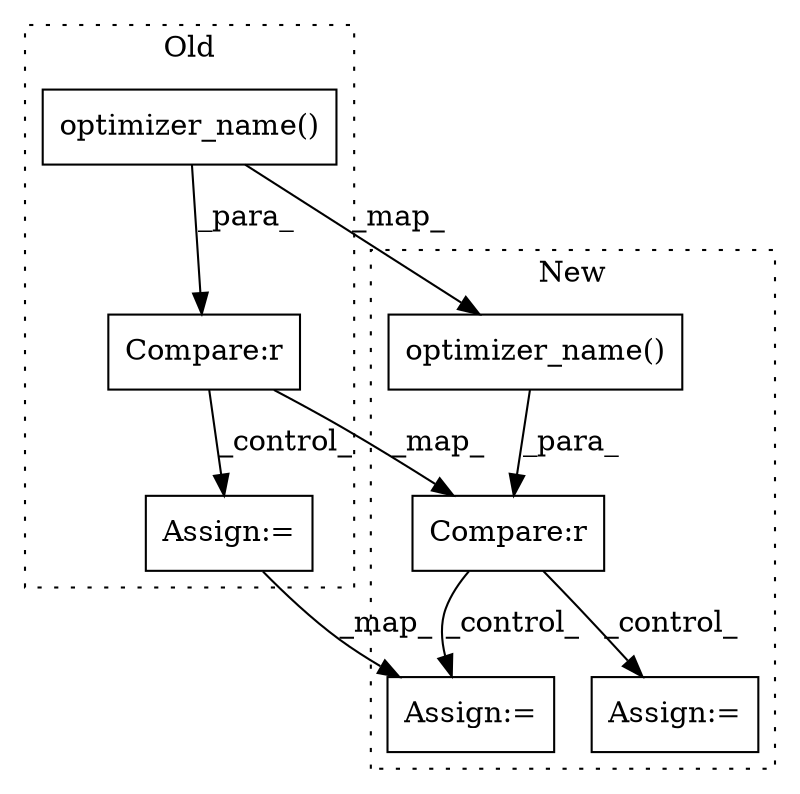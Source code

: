 digraph G {
subgraph cluster0 {
1 [label="optimizer_name()" a="75" s="21946" l="21" shape="box"];
3 [label="Compare:r" a="40" s="21946" l="39" shape="box"];
5 [label="Assign:=" a="68" s="22222" l="3" shape="box"];
label = "Old";
style="dotted";
}
subgraph cluster1 {
2 [label="optimizer_name()" a="75" s="21975" l="21" shape="box"];
4 [label="Compare:r" a="40" s="21975" l="39" shape="box"];
6 [label="Assign:=" a="68" s="23344" l="3" shape="box"];
7 [label="Assign:=" a="68" s="23304" l="3" shape="box"];
label = "New";
style="dotted";
}
1 -> 2 [label="_map_"];
1 -> 3 [label="_para_"];
2 -> 4 [label="_para_"];
3 -> 5 [label="_control_"];
3 -> 4 [label="_map_"];
4 -> 7 [label="_control_"];
4 -> 6 [label="_control_"];
5 -> 6 [label="_map_"];
}